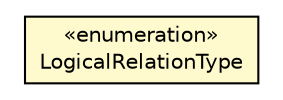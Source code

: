 #!/usr/local/bin/dot
#
# Class diagram 
# Generated by UMLGraph version R5_6-24-gf6e263 (http://www.umlgraph.org/)
#

digraph G {
	edge [fontname="Helvetica",fontsize=10,labelfontname="Helvetica",labelfontsize=10];
	node [fontname="Helvetica",fontsize=10,shape=plaintext];
	nodesep=0.25;
	ranksep=0.5;
	// org.universAAL.middleware.managers.deploy.uapp.model.LogicalRelationType
	c243524 [label=<<table title="org.universAAL.middleware.managers.deploy.uapp.model.LogicalRelationType" border="0" cellborder="1" cellspacing="0" cellpadding="2" port="p" bgcolor="lemonChiffon" href="./LogicalRelationType.html">
		<tr><td><table border="0" cellspacing="0" cellpadding="1">
<tr><td align="center" balign="center"> &#171;enumeration&#187; </td></tr>
<tr><td align="center" balign="center"> LogicalRelationType </td></tr>
		</table></td></tr>
		</table>>, URL="./LogicalRelationType.html", fontname="Helvetica", fontcolor="black", fontsize=10.0];
}

